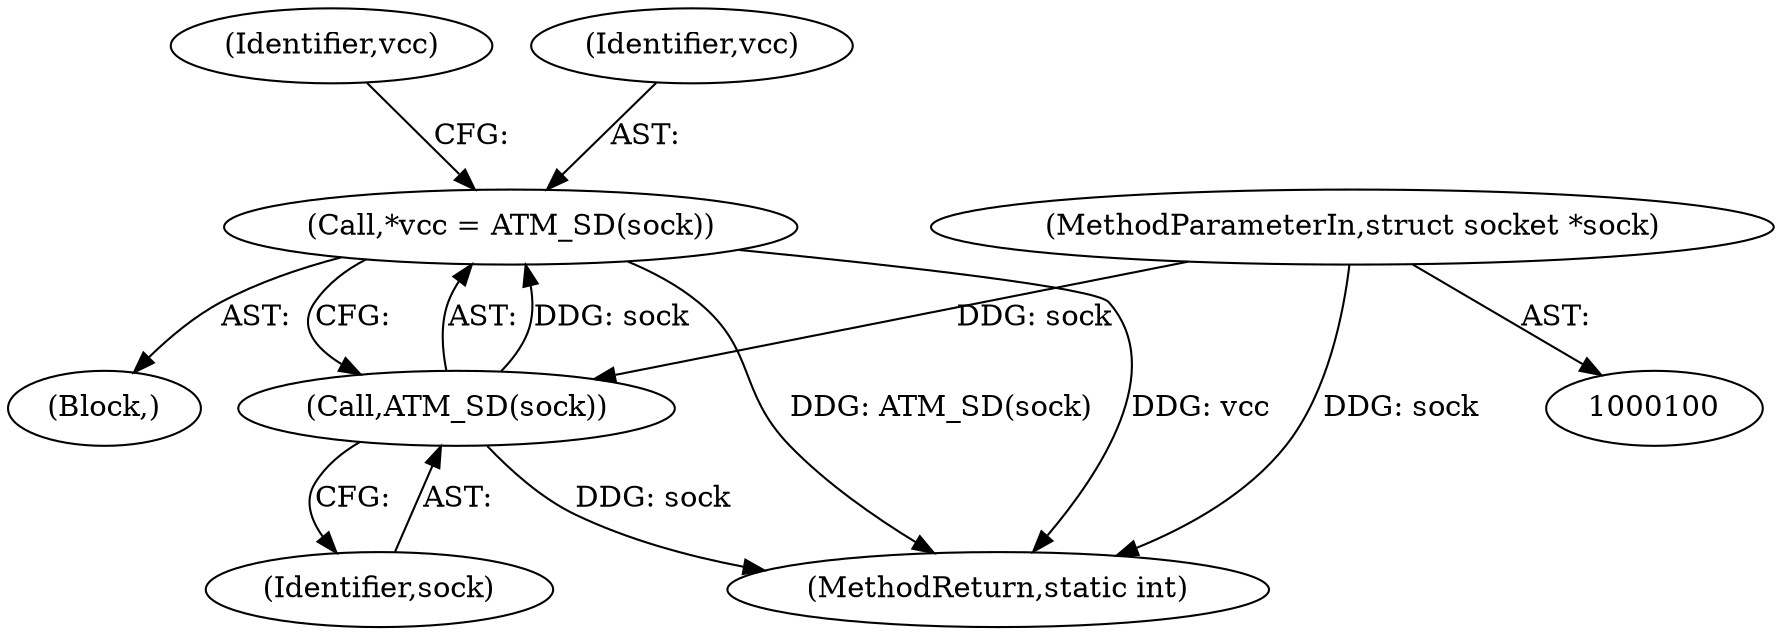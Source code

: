 digraph "0_linux_3c0c5cfdcd4d69ffc4b9c0907cec99039f30a50a@pointer" {
"1000108" [label="(Call,*vcc = ATM_SD(sock))"];
"1000110" [label="(Call,ATM_SD(sock))"];
"1000101" [label="(MethodParameterIn,struct socket *sock)"];
"1000116" [label="(Identifier,vcc)"];
"1000109" [label="(Identifier,vcc)"];
"1000111" [label="(Identifier,sock)"];
"1000105" [label="(Block,)"];
"1000110" [label="(Call,ATM_SD(sock))"];
"1000101" [label="(MethodParameterIn,struct socket *sock)"];
"1000108" [label="(Call,*vcc = ATM_SD(sock))"];
"1000180" [label="(MethodReturn,static int)"];
"1000108" -> "1000105"  [label="AST: "];
"1000108" -> "1000110"  [label="CFG: "];
"1000109" -> "1000108"  [label="AST: "];
"1000110" -> "1000108"  [label="AST: "];
"1000116" -> "1000108"  [label="CFG: "];
"1000108" -> "1000180"  [label="DDG: ATM_SD(sock)"];
"1000108" -> "1000180"  [label="DDG: vcc"];
"1000110" -> "1000108"  [label="DDG: sock"];
"1000110" -> "1000111"  [label="CFG: "];
"1000111" -> "1000110"  [label="AST: "];
"1000110" -> "1000180"  [label="DDG: sock"];
"1000101" -> "1000110"  [label="DDG: sock"];
"1000101" -> "1000100"  [label="AST: "];
"1000101" -> "1000180"  [label="DDG: sock"];
}
